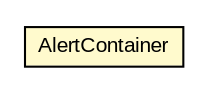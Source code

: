 #!/usr/local/bin/dot
#
# Class diagram 
# Generated by UMLGraph version R5_6-24-gf6e263 (http://www.umlgraph.org/)
#

digraph G {
	edge [fontname="arial",fontsize=10,labelfontname="arial",labelfontsize=10];
	node [fontname="arial",fontsize=10,shape=plaintext];
	nodesep=0.25;
	ranksep=0.5;
	// org.miloss.fgsms.plugins.sla.AlertContainer
	c29977 [label=<<table title="org.miloss.fgsms.plugins.sla.AlertContainer" border="0" cellborder="1" cellspacing="0" cellpadding="2" port="p" bgcolor="lemonChiffon" href="./AlertContainer.html">
		<tr><td><table border="0" cellspacing="0" cellpadding="1">
<tr><td align="center" balign="center"> AlertContainer </td></tr>
		</table></td></tr>
		</table>>, URL="./AlertContainer.html", fontname="arial", fontcolor="black", fontsize=10.0];
}

